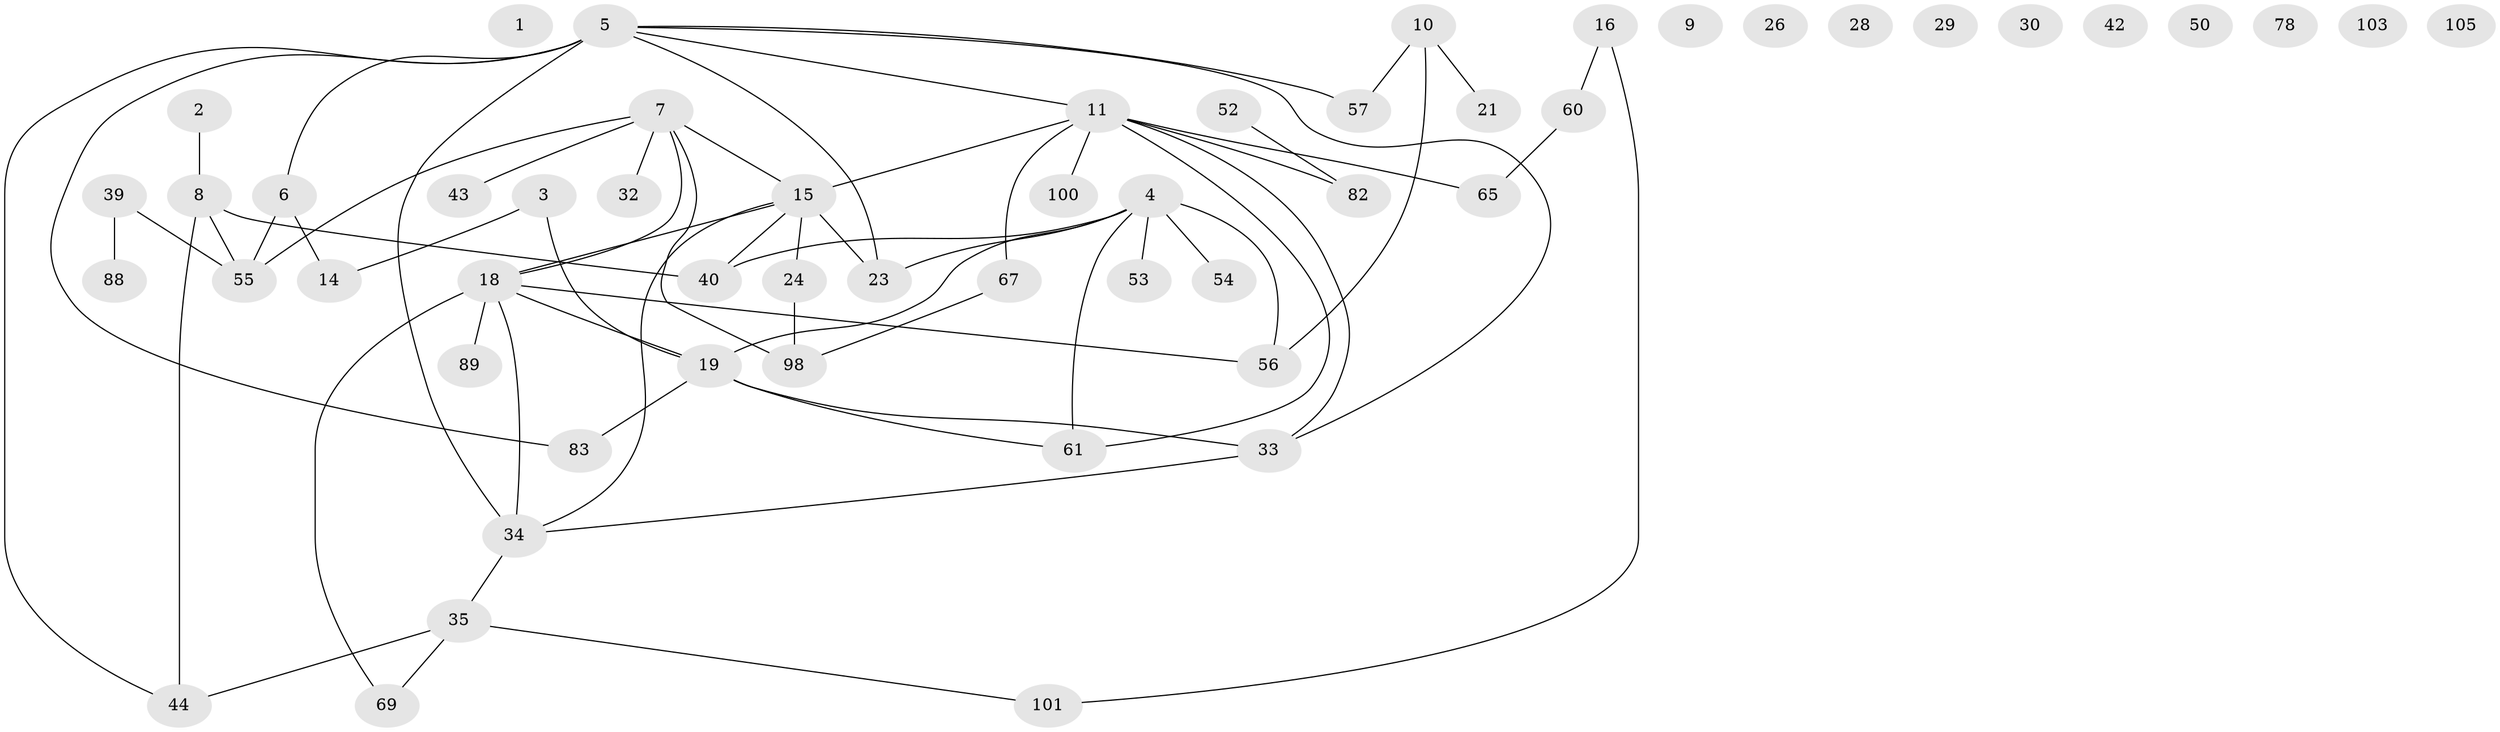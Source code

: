 // original degree distribution, {0: 0.10185185185185185, 2: 0.35185185185185186, 1: 0.18518518518518517, 3: 0.2037037037037037, 4: 0.1111111111111111, 5: 0.027777777777777776, 6: 0.009259259259259259, 7: 0.009259259259259259}
// Generated by graph-tools (version 1.1) at 2025/13/03/09/25 04:13:02]
// undirected, 54 vertices, 65 edges
graph export_dot {
graph [start="1"]
  node [color=gray90,style=filled];
  1;
  2 [super="+66+107"];
  3 [super="+13"];
  4 [super="+48+92"];
  5 [super="+64+97"];
  6 [super="+84+102"];
  7 [super="+71+86"];
  8 [super="+37+62"];
  9;
  10 [super="+12+25+51"];
  11 [super="+22+87+94"];
  14 [super="+27+70+74"];
  15 [super="+20+38+63+95+96"];
  16 [super="+17+81"];
  18 [super="+31+36+104"];
  19 [super="+41+45+47"];
  21;
  23 [super="+91"];
  24;
  26;
  28;
  29;
  30;
  32 [super="+77"];
  33 [super="+90"];
  34 [super="+79+108"];
  35 [super="+80"];
  39 [super="+46"];
  40 [super="+68"];
  42;
  43 [super="+75"];
  44 [super="+49+58"];
  50;
  52 [super="+72+76"];
  53;
  54;
  55;
  56 [super="+59"];
  57;
  60 [super="+73"];
  61 [super="+85+93"];
  65;
  67 [super="+106"];
  69;
  78;
  82;
  83 [super="+99"];
  88;
  89;
  98;
  100;
  101;
  103;
  105;
  2 -- 8;
  3 -- 14;
  3 -- 19;
  4 -- 53;
  4 -- 54;
  4 -- 40;
  4 -- 19;
  4 -- 23;
  4 -- 56;
  4 -- 61;
  5 -- 33;
  5 -- 34;
  5 -- 6;
  5 -- 57;
  5 -- 11;
  5 -- 23;
  5 -- 44;
  5 -- 83;
  6 -- 55;
  6 -- 14;
  7 -- 32;
  7 -- 18;
  7 -- 55;
  7 -- 98;
  7 -- 15;
  7 -- 43;
  8 -- 44;
  8 -- 55;
  8 -- 40;
  10 -- 57;
  10 -- 21;
  10 -- 56;
  11 -- 82;
  11 -- 67;
  11 -- 61;
  11 -- 65;
  11 -- 33;
  11 -- 100;
  11 -- 15;
  15 -- 18;
  15 -- 24;
  15 -- 23;
  15 -- 34;
  15 -- 40;
  16 -- 101;
  16 -- 60;
  18 -- 56;
  18 -- 69;
  18 -- 89;
  18 -- 19;
  18 -- 34;
  19 -- 83;
  19 -- 33;
  19 -- 61;
  24 -- 98;
  33 -- 34;
  34 -- 35;
  35 -- 101;
  35 -- 44;
  35 -- 69;
  39 -- 88;
  39 -- 55;
  52 -- 82;
  60 -- 65;
  67 -- 98;
}
